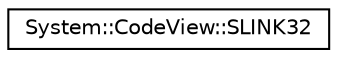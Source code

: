 digraph G
{
  edge [fontname="Helvetica",fontsize="10",labelfontname="Helvetica",labelfontsize="10"];
  node [fontname="Helvetica",fontsize="10",shape=record];
  rankdir="LR";
  Node1 [label="System::CodeView::SLINK32",height=0.2,width=0.4,color="black", fillcolor="white", style="filled",URL="$struct_system_1_1_code_view_1_1_s_l_i_n_k32.html"];
}
